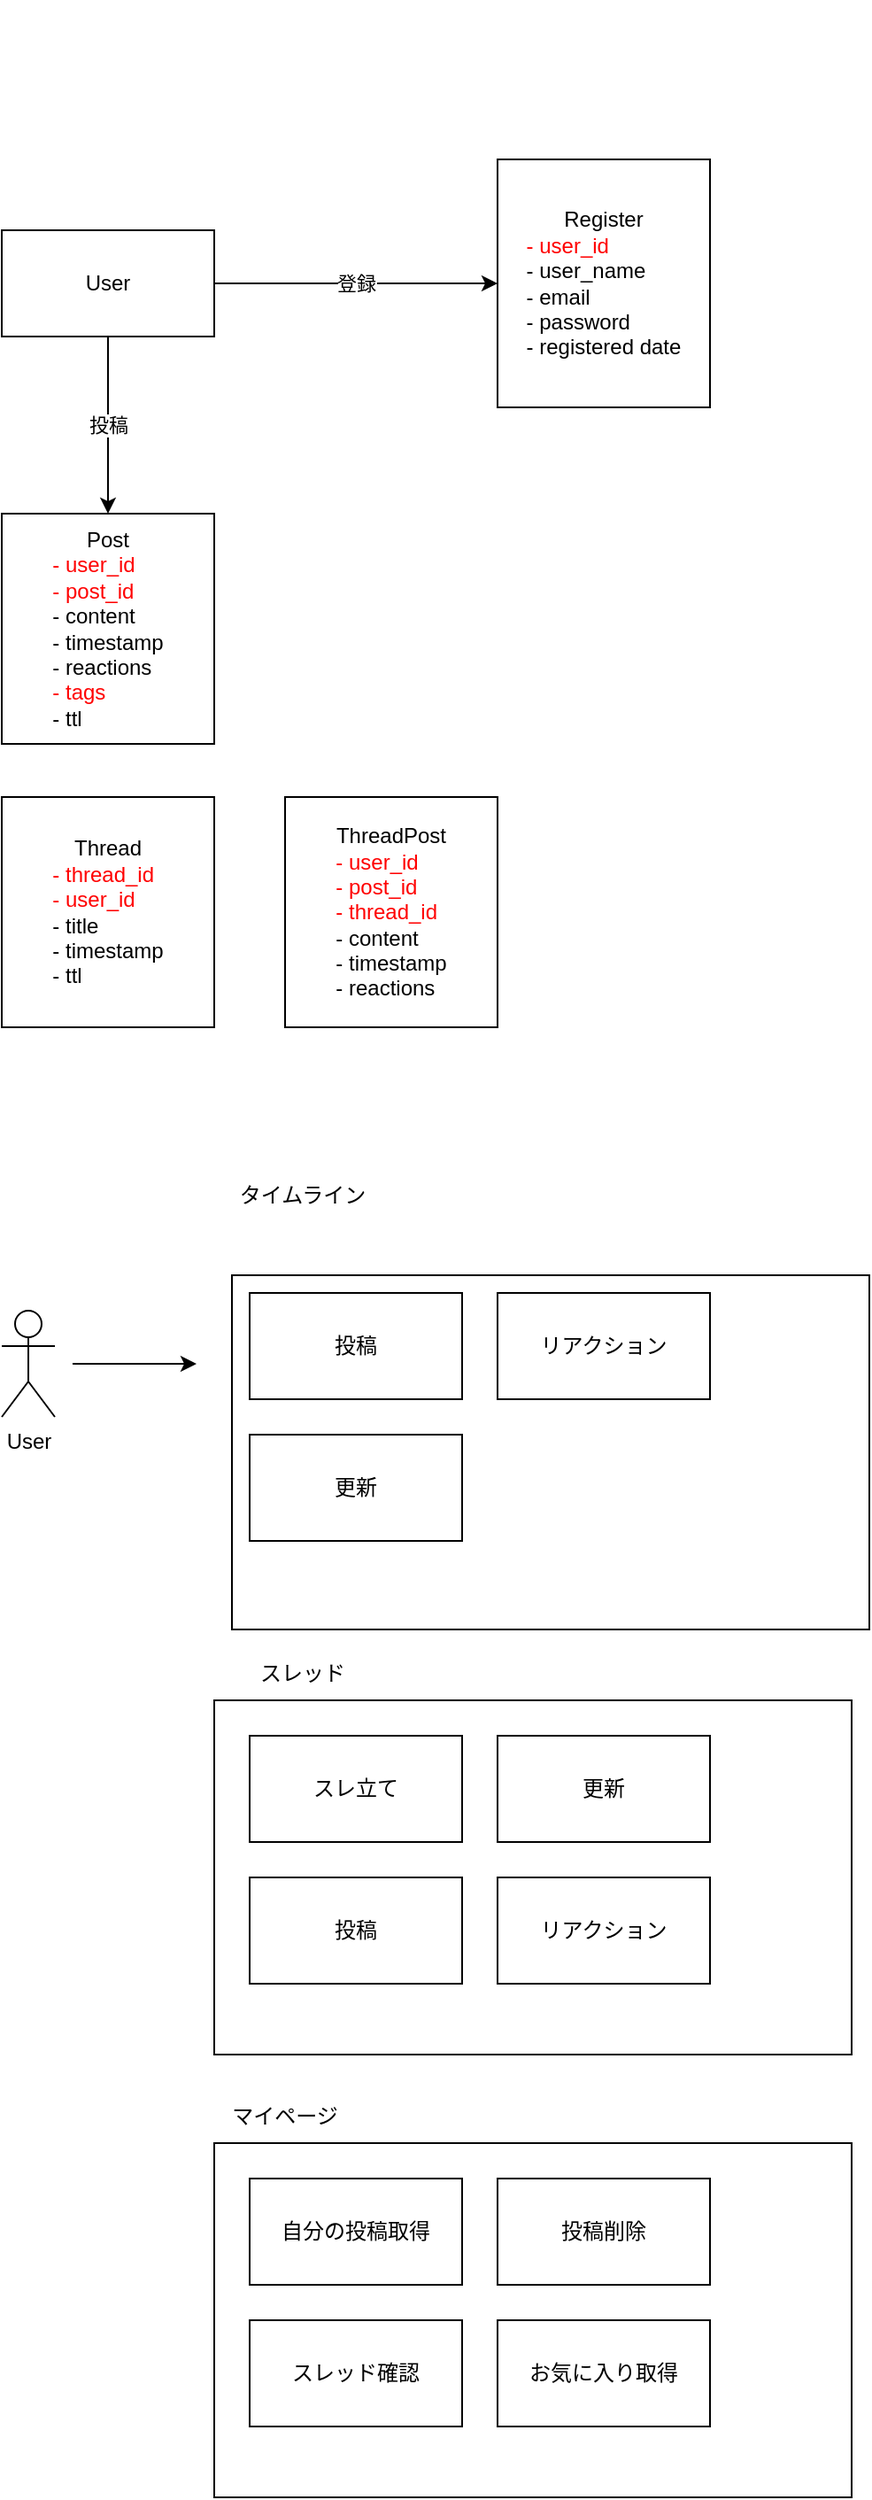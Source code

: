 <mxfile>
    <diagram id="AFNsFFZoUlYPELpBQzEZ" name="ページ1">
        <mxGraphModel dx="991" dy="1689" grid="1" gridSize="10" guides="1" tooltips="1" connect="1" arrows="1" fold="1" page="1" pageScale="1" pageWidth="827" pageHeight="1169" math="0" shadow="0">
            <root>
                <mxCell id="0"/>
                <mxCell id="1" parent="0"/>
                <mxCell id="29" value="" style="rounded=0;whiteSpace=wrap;html=1;fillColor=none;" vertex="1" parent="1">
                    <mxGeometry x="160" y="1200" width="360" height="200" as="geometry"/>
                </mxCell>
                <mxCell id="34" value="" style="rounded=0;whiteSpace=wrap;html=1;fillColor=none;" vertex="1" parent="1">
                    <mxGeometry x="160" y="950" width="360" height="200" as="geometry"/>
                </mxCell>
                <mxCell id="5" value="登録" style="edgeStyle=none;html=1;exitX=1;exitY=0.5;exitDx=0;exitDy=0;entryX=0;entryY=0.5;entryDx=0;entryDy=0;" parent="1" source="2" target="3" edge="1">
                    <mxGeometry relative="1" as="geometry"/>
                </mxCell>
                <mxCell id="6" value="投稿" style="edgeStyle=none;html=1;" parent="1" source="2" edge="1">
                    <mxGeometry relative="1" as="geometry">
                        <mxPoint x="100" y="280" as="targetPoint"/>
                    </mxGeometry>
                </mxCell>
                <mxCell id="8" style="edgeStyle=none;html=1;exitX=0.5;exitY=1;exitDx=0;exitDy=0;" parent="1" source="2" edge="1">
                    <mxGeometry relative="1" as="geometry">
                        <mxPoint x="100" y="180" as="targetPoint"/>
                    </mxGeometry>
                </mxCell>
                <mxCell id="2" value="User" style="rounded=0;whiteSpace=wrap;html=1;" parent="1" vertex="1">
                    <mxGeometry x="40" y="120" width="120" height="60" as="geometry"/>
                </mxCell>
                <mxCell id="3" value="Register&lt;br&gt;&lt;div style=&quot;text-align: left;&quot;&gt;&lt;span style=&quot;background-color: initial;&quot;&gt;&lt;font color=&quot;#ff0000&quot;&gt;- user_id&lt;/font&gt;&lt;/span&gt;&lt;/div&gt;&lt;div style=&quot;&quot;&gt;&lt;div style=&quot;text-align: left;&quot;&gt;&lt;span style=&quot;background-color: initial;&quot;&gt;- user_name&lt;/span&gt;&lt;/div&gt;&lt;span style=&quot;background-color: initial;&quot;&gt;&lt;div style=&quot;text-align: left;&quot;&gt;&lt;span style=&quot;background-color: initial;&quot;&gt;- email&lt;/span&gt;&lt;/div&gt;&lt;div style=&quot;text-align: left;&quot;&gt;&lt;span style=&quot;background-color: initial;&quot;&gt;- password&lt;br&gt;- registered date&lt;/span&gt;&lt;/div&gt;&lt;/span&gt;&lt;/div&gt;" style="rounded=0;whiteSpace=wrap;html=1;" parent="1" vertex="1">
                    <mxGeometry x="320" y="80" width="120" height="140" as="geometry"/>
                </mxCell>
                <mxCell id="7" value="Post&lt;br&gt;&lt;div style=&quot;text-align: left;&quot;&gt;&lt;span style=&quot;background-color: initial;&quot;&gt;&lt;font color=&quot;#ff0000&quot;&gt;- user_id&lt;/font&gt;&lt;/span&gt;&lt;/div&gt;&lt;div style=&quot;text-align: left;&quot;&gt;&lt;font color=&quot;#ff0000&quot;&gt;- post_id&lt;/font&gt;&lt;br&gt;- content&lt;/div&gt;&lt;div style=&quot;text-align: left;&quot;&gt;- timestamp&lt;br&gt;- reactions&lt;/div&gt;&lt;div style=&quot;text-align: left;&quot;&gt;&lt;font color=&quot;#ff0000&quot;&gt;- tags&lt;/font&gt;&lt;/div&gt;&lt;div style=&quot;text-align: left;&quot;&gt;- ttl&lt;/div&gt;" style="rounded=0;whiteSpace=wrap;html=1;" parent="1" vertex="1">
                    <mxGeometry x="40" y="280" width="120" height="130" as="geometry"/>
                </mxCell>
                <mxCell id="15" value="ThreadPost&lt;br&gt;&lt;div style=&quot;text-align: left;&quot;&gt;&lt;span style=&quot;background-color: initial;&quot;&gt;&lt;font color=&quot;#ff0000&quot;&gt;- user_id&lt;/font&gt;&lt;/span&gt;&lt;/div&gt;&lt;div style=&quot;text-align: left;&quot;&gt;&lt;font color=&quot;#ff0000&quot;&gt;- post_id&lt;/font&gt;&lt;/div&gt;&lt;div style=&quot;text-align: left;&quot;&gt;&lt;font color=&quot;#ff0000&quot;&gt;- thread_id&lt;br&gt;&lt;/font&gt;- content&lt;/div&gt;&lt;div style=&quot;text-align: left;&quot;&gt;- timestamp&lt;br&gt;- reactions&lt;/div&gt;" style="rounded=0;whiteSpace=wrap;html=1;" parent="1" vertex="1">
                    <mxGeometry x="200" y="440" width="120" height="130" as="geometry"/>
                </mxCell>
                <mxCell id="16" value="Thread&lt;br&gt;&lt;div style=&quot;text-align: left;&quot;&gt;&lt;span style=&quot;color: rgb(255, 0, 0); background-color: initial;&quot;&gt;- thread_id&lt;/span&gt;&lt;/div&gt;&lt;div style=&quot;text-align: left;&quot;&gt;&lt;span style=&quot;background-color: initial;&quot;&gt;&lt;font color=&quot;#ff0000&quot;&gt;- user_id&lt;/font&gt;&lt;/span&gt;&lt;/div&gt;&lt;div style=&quot;text-align: left;&quot;&gt;&lt;span style=&quot;background-color: initial;&quot;&gt;- title&lt;/span&gt;&lt;br&gt;&lt;/div&gt;&lt;div style=&quot;text-align: left;&quot;&gt;- timestamp&lt;br&gt;&lt;/div&gt;&lt;div style=&quot;text-align: left;&quot;&gt;- ttl&lt;/div&gt;" style="rounded=0;whiteSpace=wrap;html=1;" parent="1" vertex="1">
                    <mxGeometry x="40" y="440" width="120" height="130" as="geometry"/>
                </mxCell>
                <mxCell id="17" value="&lt;h1&gt;データ整理&lt;/h1&gt;&lt;p&gt;EchoNor内で使用するデータを整理。&lt;/p&gt;" style="text;html=1;strokeColor=none;fillColor=none;spacing=5;spacingTop=-20;whiteSpace=wrap;overflow=hidden;rounded=0;fontColor=#FFFFFF;" parent="1" vertex="1">
                    <mxGeometry x="40" width="190" height="120" as="geometry"/>
                </mxCell>
                <mxCell id="18" value="User" style="shape=umlActor;verticalLabelPosition=bottom;verticalAlign=top;html=1;outlineConnect=0;" vertex="1" parent="1">
                    <mxGeometry x="40" y="730" width="30" height="60" as="geometry"/>
                </mxCell>
                <mxCell id="19" value="投稿" style="rounded=0;whiteSpace=wrap;html=1;" vertex="1" parent="1">
                    <mxGeometry x="180" y="720" width="120" height="60" as="geometry"/>
                </mxCell>
                <mxCell id="20" value="" style="endArrow=classic;html=1;" edge="1" parent="1">
                    <mxGeometry width="50" height="50" relative="1" as="geometry">
                        <mxPoint x="80" y="760" as="sourcePoint"/>
                        <mxPoint x="150" y="760" as="targetPoint"/>
                    </mxGeometry>
                </mxCell>
                <mxCell id="21" value="スレ立て" style="rounded=0;whiteSpace=wrap;html=1;" vertex="1" parent="1">
                    <mxGeometry x="180" y="970" width="120" height="60" as="geometry"/>
                </mxCell>
                <mxCell id="22" value="投稿" style="rounded=0;whiteSpace=wrap;html=1;" vertex="1" parent="1">
                    <mxGeometry x="180" y="1050" width="120" height="60" as="geometry"/>
                </mxCell>
                <mxCell id="30" value="更新" style="rounded=0;whiteSpace=wrap;html=1;" vertex="1" parent="1">
                    <mxGeometry x="180" y="800" width="120" height="60" as="geometry"/>
                </mxCell>
                <mxCell id="31" value="リアクション" style="rounded=0;whiteSpace=wrap;html=1;" vertex="1" parent="1">
                    <mxGeometry x="320" y="720" width="120" height="60" as="geometry"/>
                </mxCell>
                <mxCell id="32" value="タイムライン" style="text;html=1;strokeColor=none;fillColor=none;align=center;verticalAlign=middle;whiteSpace=wrap;rounded=0;" vertex="1" parent="1">
                    <mxGeometry x="160" y="650" width="100" height="30" as="geometry"/>
                </mxCell>
                <mxCell id="33" value="スレッド" style="text;html=1;strokeColor=none;fillColor=none;align=center;verticalAlign=middle;whiteSpace=wrap;rounded=0;" vertex="1" parent="1">
                    <mxGeometry x="160" y="920" width="100" height="30" as="geometry"/>
                </mxCell>
                <mxCell id="35" value="更新" style="rounded=0;whiteSpace=wrap;html=1;" vertex="1" parent="1">
                    <mxGeometry x="320" y="970" width="120" height="60" as="geometry"/>
                </mxCell>
                <mxCell id="36" value="リアクション" style="rounded=0;whiteSpace=wrap;html=1;" vertex="1" parent="1">
                    <mxGeometry x="320" y="1050" width="120" height="60" as="geometry"/>
                </mxCell>
                <mxCell id="37" value="マイページ" style="text;html=1;strokeColor=none;fillColor=none;align=center;verticalAlign=middle;whiteSpace=wrap;rounded=0;" vertex="1" parent="1">
                    <mxGeometry x="150" y="1170" width="100" height="30" as="geometry"/>
                </mxCell>
                <mxCell id="38" value="" style="rounded=0;whiteSpace=wrap;html=1;fillColor=none;" vertex="1" parent="1">
                    <mxGeometry x="170" y="710" width="360" height="200" as="geometry"/>
                </mxCell>
                <mxCell id="39" value="自分の投稿取得" style="rounded=0;whiteSpace=wrap;html=1;" vertex="1" parent="1">
                    <mxGeometry x="180" y="1220" width="120" height="60" as="geometry"/>
                </mxCell>
                <mxCell id="40" value="投稿削除" style="rounded=0;whiteSpace=wrap;html=1;" vertex="1" parent="1">
                    <mxGeometry x="320" y="1220" width="120" height="60" as="geometry"/>
                </mxCell>
                <mxCell id="41" value="スレッド確認" style="rounded=0;whiteSpace=wrap;html=1;" vertex="1" parent="1">
                    <mxGeometry x="180" y="1300" width="120" height="60" as="geometry"/>
                </mxCell>
                <mxCell id="43" value="お気に入り取得" style="rounded=0;whiteSpace=wrap;html=1;" vertex="1" parent="1">
                    <mxGeometry x="320" y="1300" width="120" height="60" as="geometry"/>
                </mxCell>
            </root>
        </mxGraphModel>
    </diagram>
</mxfile>